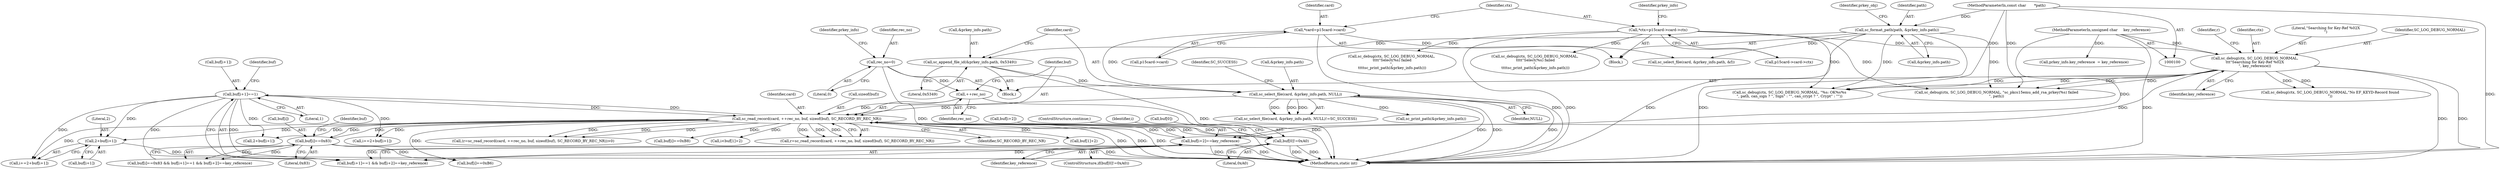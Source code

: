 digraph "0_OpenSC_8fe377e93b4b56060e5bbfb6f3142ceaeca744fa_20@array" {
"1000317" [label="(Call,2+buf[i+1])"];
"1000333" [label="(Call,buf[i+1]==1)"];
"1000283" [label="(Call,sc_read_record(card, ++rec_no, buf, sizeof(buf), SC_RECORD_BY_REC_NR))"];
"1000250" [label="(Call,sc_select_file(card, &prkey_info.path, NULL))"];
"1000110" [label="(Call,*card=p15card->card)"];
"1000241" [label="(Call,sc_append_file_id(&prkey_info.path, 0x5349))"];
"1000166" [label="(Call,sc_format_path(path, &prkey_info.path))"];
"1000102" [label="(MethodParameterIn,const char       *path)"];
"1000285" [label="(Call,++rec_no)"];
"1000223" [label="(Call,rec_no=0)"];
"1000298" [label="(Call,buf[0]!=0xA0)"];
"1000327" [label="(Call,buf[i]==0x83)"];
"1000340" [label="(Call,buf[i+2]==key_reference)"];
"1000274" [label="(Call,sc_debug(ctx, SC_LOG_DEBUG_NORMAL,\n\t\t\t\"Searching for Key-Ref %02X\n\", key_reference))"];
"1000116" [label="(Call,*ctx=p15card->card->ctx)"];
"1000104" [label="(MethodParameterIn,unsigned char     key_reference)"];
"1000168" [label="(Call,&prkey_info.path)"];
"1000282" [label="(Identifier,r)"];
"1000306" [label="(Identifier,i)"];
"1000287" [label="(Identifier,buf)"];
"1000333" [label="(Call,buf[i+1]==1)"];
"1000372" [label="(Call,2+buf[i+1])"];
"1000246" [label="(Literal,0x5349)"];
"1000274" [label="(Call,sc_debug(ctx, SC_LOG_DEBUG_NORMAL,\n\t\t\t\"Searching for Key-Ref %02X\n\", key_reference))"];
"1000280" [label="(Call,(r=sc_read_record(card, ++rec_no, buf, sizeof(buf), SC_RECORD_BY_REC_NR))>0)"];
"1000315" [label="(Call,i+=2+buf[i+1])"];
"1000512" [label="(MethodReturn,static int)"];
"1000110" [label="(Call,*card=p15card->card)"];
"1000340" [label="(Call,buf[i+2]==key_reference)"];
"1000112" [label="(Call,p15card->card)"];
"1000401" [label="(Call,sc_select_file(card, &prkey_info.path, &f))"];
"1000318" [label="(Literal,2)"];
"1000256" [label="(Identifier,NULL)"];
"1000249" [label="(Call,sc_select_file(card, &prkey_info.path, NULL)!=SC_SUCCESS)"];
"1000117" [label="(Identifier,ctx)"];
"1000278" [label="(Identifier,key_reference)"];
"1000275" [label="(Identifier,ctx)"];
"1000302" [label="(Literal,0xA0)"];
"1000328" [label="(Call,buf[i])"];
"1000342" [label="(Identifier,buf)"];
"1000327" [label="(Call,buf[i]==0x83)"];
"1000298" [label="(Call,buf[0]!=0xA0)"];
"1000224" [label="(Identifier,rec_no)"];
"1000174" [label="(Identifier,prkey_obj)"];
"1000346" [label="(Identifier,key_reference)"];
"1000131" [label="(Identifier,prkey_info)"];
"1000108" [label="(Block,)"];
"1000166" [label="(Call,sc_format_path(path, &prkey_info.path))"];
"1000225" [label="(Literal,0)"];
"1000389" [label="(Call,buf[i]==0xB8)"];
"1000277" [label="(Literal,\"Searching for Key-Ref %02X\n\")"];
"1000497" [label="(Call,sc_debug(ctx, SC_LOG_DEBUG_NORMAL, \"%s: OK%s%s\n\", path, can_sign ? \", Sign\" : \"\", can_crypt ? \", Crypt\" : \"\"))"];
"1000241" [label="(Call,sc_append_file_id(&prkey_info.path, 0x5349))"];
"1000317" [label="(Call,2+buf[i+1])"];
"1000257" [label="(Identifier,SC_SUCCESS)"];
"1000357" [label="(Call,sc_debug(ctx, SC_LOG_DEBUG_NORMAL,\"No EF_KEYD-Record found\n\"))"];
"1000252" [label="(Call,&prkey_info.path)"];
"1000284" [label="(Identifier,card)"];
"1000299" [label="(Call,buf[0])"];
"1000219" [label="(Block,)"];
"1000308" [label="(Call,i<buf[1]+2)"];
"1000267" [label="(Call,sc_print_path(&prkey_info.path))"];
"1000334" [label="(Call,buf[i+1])"];
"1000285" [label="(Call,++rec_no)"];
"1000288" [label="(Call,sizeof(buf))"];
"1000281" [label="(Call,r=sc_read_record(card, ++rec_no, buf, sizeof(buf), SC_RECORD_BY_REC_NR))"];
"1000104" [label="(MethodParameterIn,unsigned char     key_reference)"];
"1000242" [label="(Call,&prkey_info.path)"];
"1000335" [label="(Identifier,buf)"];
"1000250" [label="(Call,sc_select_file(card, &prkey_info.path, NULL))"];
"1000276" [label="(Identifier,SC_LOG_DEBUG_NORMAL)"];
"1000290" [label="(Identifier,SC_RECORD_BY_REC_NR)"];
"1000116" [label="(Call,*ctx=p15card->card->ctx)"];
"1000326" [label="(Call,buf[i]==0x83 && buf[i+1]==1 && buf[i+2]==key_reference)"];
"1000381" [label="(Call,buf[i]==0xB6)"];
"1000118" [label="(Call,p15card->card->ctx)"];
"1000341" [label="(Call,buf[i+2])"];
"1000319" [label="(Call,buf[i+1])"];
"1000370" [label="(Call,i+=2+buf[i+1])"];
"1000332" [label="(Call,buf[i+1]==1 && buf[i+2]==key_reference)"];
"1000310" [label="(Call,buf[1]+2)"];
"1000156" [label="(Call,prkey_info.key_reference  = key_reference)"];
"1000286" [label="(Identifier,rec_no)"];
"1000230" [label="(Identifier,prkey_info)"];
"1000303" [label="(ControlStructure,continue;)"];
"1000283" [label="(Call,sc_read_record(card, ++rec_no, buf, sizeof(buf), SC_RECORD_BY_REC_NR))"];
"1000263" [label="(Call,sc_debug(ctx, SC_LOG_DEBUG_NORMAL,\n \t\t\t\t\"Select(%s) failed\n\",\n \t\t\t\tsc_print_path(&prkey_info.path)))"];
"1000490" [label="(Call,sc_debug(ctx, SC_LOG_DEBUG_NORMAL, \"sc_pkcs15emu_add_rsa_prkey(%s) failed\n\", path))"];
"1000223" [label="(Call,rec_no=0)"];
"1000297" [label="(ControlStructure,if(buf[0]!=0xA0))"];
"1000167" [label="(Identifier,path)"];
"1000102" [label="(MethodParameterIn,const char       *path)"];
"1000251" [label="(Identifier,card)"];
"1000111" [label="(Identifier,card)"];
"1000421" [label="(Call,sc_debug(ctx, SC_LOG_DEBUG_NORMAL,\n \t\t\t\t\"Select(%s) failed\n\",\n \t\t\t\tsc_print_path(&prkey_info.path)))"];
"1000331" [label="(Literal,0x83)"];
"1000339" [label="(Literal,1)"];
"1000317" -> "1000315"  [label="AST: "];
"1000317" -> "1000319"  [label="CFG: "];
"1000318" -> "1000317"  [label="AST: "];
"1000319" -> "1000317"  [label="AST: "];
"1000315" -> "1000317"  [label="CFG: "];
"1000317" -> "1000512"  [label="DDG: "];
"1000333" -> "1000317"  [label="DDG: "];
"1000283" -> "1000317"  [label="DDG: "];
"1000333" -> "1000332"  [label="AST: "];
"1000333" -> "1000339"  [label="CFG: "];
"1000334" -> "1000333"  [label="AST: "];
"1000339" -> "1000333"  [label="AST: "];
"1000342" -> "1000333"  [label="CFG: "];
"1000332" -> "1000333"  [label="CFG: "];
"1000333" -> "1000283"  [label="DDG: "];
"1000333" -> "1000315"  [label="DDG: "];
"1000333" -> "1000332"  [label="DDG: "];
"1000333" -> "1000332"  [label="DDG: "];
"1000283" -> "1000333"  [label="DDG: "];
"1000333" -> "1000370"  [label="DDG: "];
"1000333" -> "1000372"  [label="DDG: "];
"1000283" -> "1000281"  [label="AST: "];
"1000283" -> "1000290"  [label="CFG: "];
"1000284" -> "1000283"  [label="AST: "];
"1000285" -> "1000283"  [label="AST: "];
"1000287" -> "1000283"  [label="AST: "];
"1000288" -> "1000283"  [label="AST: "];
"1000290" -> "1000283"  [label="AST: "];
"1000281" -> "1000283"  [label="CFG: "];
"1000283" -> "1000512"  [label="DDG: "];
"1000283" -> "1000512"  [label="DDG: "];
"1000283" -> "1000512"  [label="DDG: "];
"1000283" -> "1000280"  [label="DDG: "];
"1000283" -> "1000280"  [label="DDG: "];
"1000283" -> "1000280"  [label="DDG: "];
"1000283" -> "1000281"  [label="DDG: "];
"1000283" -> "1000281"  [label="DDG: "];
"1000283" -> "1000281"  [label="DDG: "];
"1000250" -> "1000283"  [label="DDG: "];
"1000285" -> "1000283"  [label="DDG: "];
"1000298" -> "1000283"  [label="DDG: "];
"1000327" -> "1000283"  [label="DDG: "];
"1000340" -> "1000283"  [label="DDG: "];
"1000283" -> "1000298"  [label="DDG: "];
"1000283" -> "1000308"  [label="DDG: "];
"1000283" -> "1000310"  [label="DDG: "];
"1000283" -> "1000315"  [label="DDG: "];
"1000283" -> "1000327"  [label="DDG: "];
"1000283" -> "1000340"  [label="DDG: "];
"1000283" -> "1000370"  [label="DDG: "];
"1000283" -> "1000372"  [label="DDG: "];
"1000283" -> "1000381"  [label="DDG: "];
"1000283" -> "1000389"  [label="DDG: "];
"1000250" -> "1000249"  [label="AST: "];
"1000250" -> "1000256"  [label="CFG: "];
"1000251" -> "1000250"  [label="AST: "];
"1000252" -> "1000250"  [label="AST: "];
"1000256" -> "1000250"  [label="AST: "];
"1000257" -> "1000250"  [label="CFG: "];
"1000250" -> "1000512"  [label="DDG: "];
"1000250" -> "1000512"  [label="DDG: "];
"1000250" -> "1000512"  [label="DDG: "];
"1000250" -> "1000249"  [label="DDG: "];
"1000250" -> "1000249"  [label="DDG: "];
"1000250" -> "1000249"  [label="DDG: "];
"1000110" -> "1000250"  [label="DDG: "];
"1000241" -> "1000250"  [label="DDG: "];
"1000250" -> "1000267"  [label="DDG: "];
"1000110" -> "1000108"  [label="AST: "];
"1000110" -> "1000112"  [label="CFG: "];
"1000111" -> "1000110"  [label="AST: "];
"1000112" -> "1000110"  [label="AST: "];
"1000117" -> "1000110"  [label="CFG: "];
"1000110" -> "1000512"  [label="DDG: "];
"1000110" -> "1000401"  [label="DDG: "];
"1000241" -> "1000219"  [label="AST: "];
"1000241" -> "1000246"  [label="CFG: "];
"1000242" -> "1000241"  [label="AST: "];
"1000246" -> "1000241"  [label="AST: "];
"1000251" -> "1000241"  [label="CFG: "];
"1000241" -> "1000512"  [label="DDG: "];
"1000166" -> "1000241"  [label="DDG: "];
"1000166" -> "1000108"  [label="AST: "];
"1000166" -> "1000168"  [label="CFG: "];
"1000167" -> "1000166"  [label="AST: "];
"1000168" -> "1000166"  [label="AST: "];
"1000174" -> "1000166"  [label="CFG: "];
"1000166" -> "1000512"  [label="DDG: "];
"1000166" -> "1000512"  [label="DDG: "];
"1000102" -> "1000166"  [label="DDG: "];
"1000166" -> "1000401"  [label="DDG: "];
"1000166" -> "1000490"  [label="DDG: "];
"1000166" -> "1000497"  [label="DDG: "];
"1000102" -> "1000100"  [label="AST: "];
"1000102" -> "1000512"  [label="DDG: "];
"1000102" -> "1000490"  [label="DDG: "];
"1000102" -> "1000497"  [label="DDG: "];
"1000285" -> "1000286"  [label="CFG: "];
"1000286" -> "1000285"  [label="AST: "];
"1000287" -> "1000285"  [label="CFG: "];
"1000285" -> "1000512"  [label="DDG: "];
"1000223" -> "1000285"  [label="DDG: "];
"1000223" -> "1000219"  [label="AST: "];
"1000223" -> "1000225"  [label="CFG: "];
"1000224" -> "1000223"  [label="AST: "];
"1000225" -> "1000223"  [label="AST: "];
"1000230" -> "1000223"  [label="CFG: "];
"1000223" -> "1000512"  [label="DDG: "];
"1000298" -> "1000297"  [label="AST: "];
"1000298" -> "1000302"  [label="CFG: "];
"1000299" -> "1000298"  [label="AST: "];
"1000302" -> "1000298"  [label="AST: "];
"1000303" -> "1000298"  [label="CFG: "];
"1000306" -> "1000298"  [label="CFG: "];
"1000298" -> "1000512"  [label="DDG: "];
"1000298" -> "1000512"  [label="DDG: "];
"1000327" -> "1000326"  [label="AST: "];
"1000327" -> "1000331"  [label="CFG: "];
"1000328" -> "1000327"  [label="AST: "];
"1000331" -> "1000327"  [label="AST: "];
"1000335" -> "1000327"  [label="CFG: "];
"1000326" -> "1000327"  [label="CFG: "];
"1000327" -> "1000512"  [label="DDG: "];
"1000327" -> "1000326"  [label="DDG: "];
"1000327" -> "1000326"  [label="DDG: "];
"1000327" -> "1000381"  [label="DDG: "];
"1000340" -> "1000332"  [label="AST: "];
"1000340" -> "1000346"  [label="CFG: "];
"1000341" -> "1000340"  [label="AST: "];
"1000346" -> "1000340"  [label="AST: "];
"1000332" -> "1000340"  [label="CFG: "];
"1000340" -> "1000512"  [label="DDG: "];
"1000340" -> "1000512"  [label="DDG: "];
"1000340" -> "1000332"  [label="DDG: "];
"1000340" -> "1000332"  [label="DDG: "];
"1000274" -> "1000340"  [label="DDG: "];
"1000104" -> "1000340"  [label="DDG: "];
"1000274" -> "1000219"  [label="AST: "];
"1000274" -> "1000278"  [label="CFG: "];
"1000275" -> "1000274"  [label="AST: "];
"1000276" -> "1000274"  [label="AST: "];
"1000277" -> "1000274"  [label="AST: "];
"1000278" -> "1000274"  [label="AST: "];
"1000282" -> "1000274"  [label="CFG: "];
"1000274" -> "1000512"  [label="DDG: "];
"1000274" -> "1000512"  [label="DDG: "];
"1000116" -> "1000274"  [label="DDG: "];
"1000104" -> "1000274"  [label="DDG: "];
"1000274" -> "1000357"  [label="DDG: "];
"1000274" -> "1000357"  [label="DDG: "];
"1000274" -> "1000490"  [label="DDG: "];
"1000274" -> "1000490"  [label="DDG: "];
"1000274" -> "1000497"  [label="DDG: "];
"1000274" -> "1000497"  [label="DDG: "];
"1000116" -> "1000108"  [label="AST: "];
"1000116" -> "1000118"  [label="CFG: "];
"1000117" -> "1000116"  [label="AST: "];
"1000118" -> "1000116"  [label="AST: "];
"1000131" -> "1000116"  [label="CFG: "];
"1000116" -> "1000512"  [label="DDG: "];
"1000116" -> "1000263"  [label="DDG: "];
"1000116" -> "1000421"  [label="DDG: "];
"1000116" -> "1000490"  [label="DDG: "];
"1000116" -> "1000497"  [label="DDG: "];
"1000104" -> "1000100"  [label="AST: "];
"1000104" -> "1000512"  [label="DDG: "];
"1000104" -> "1000156"  [label="DDG: "];
}
